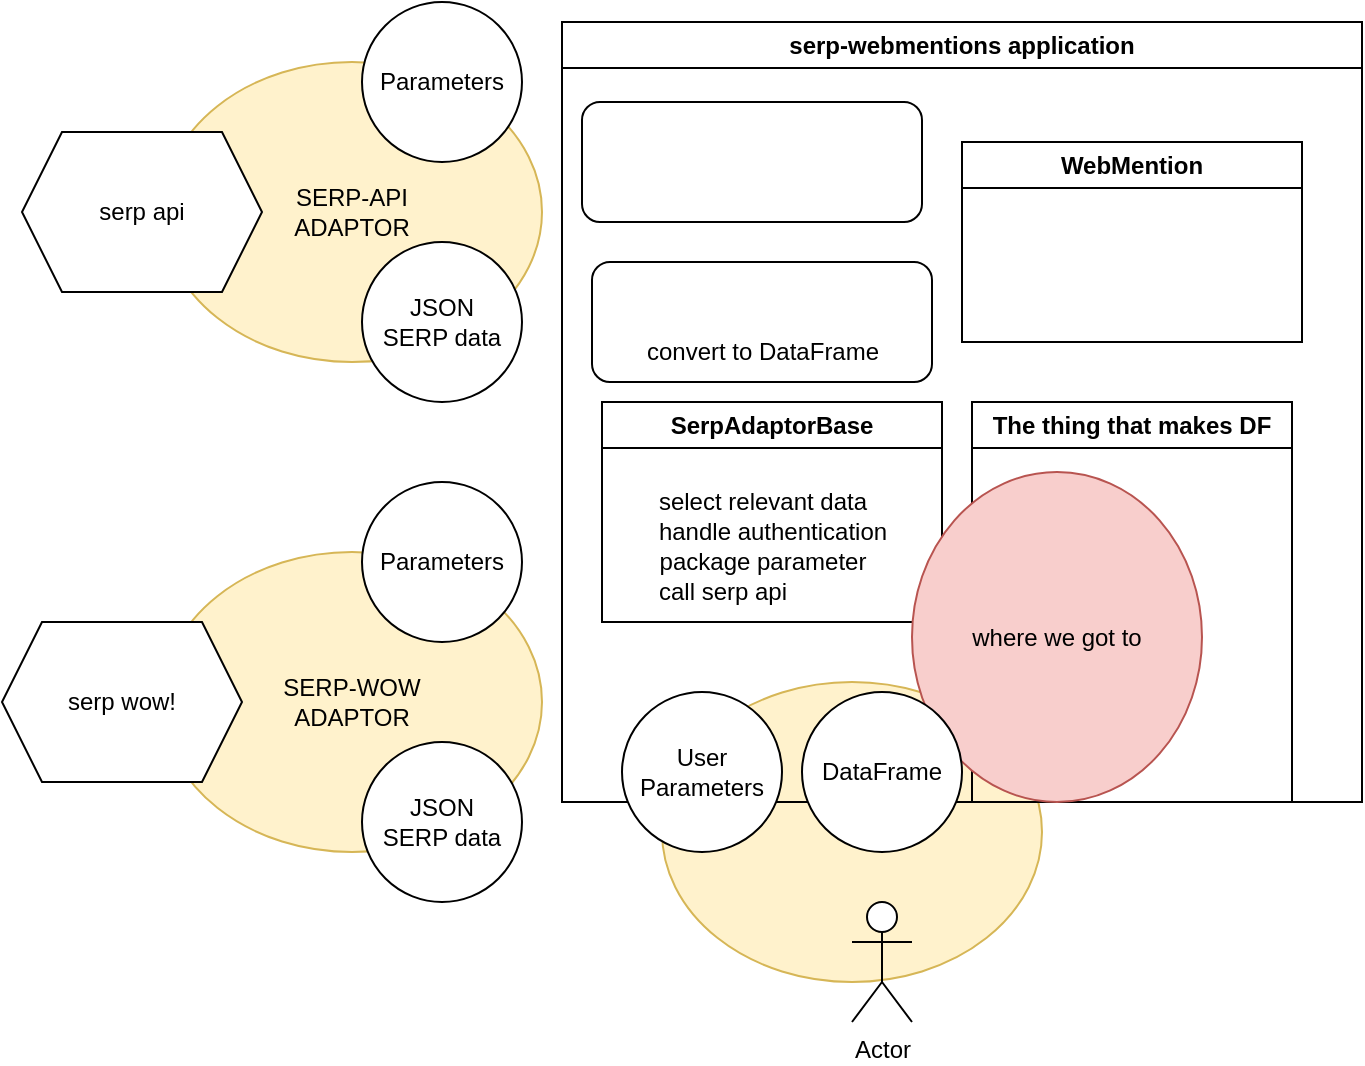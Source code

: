 <mxfile version="20.8.11" type="device"><diagram id="R2lEEEUBdFMjLlhIrx00" name="Page-1"><mxGraphModel dx="1876" dy="827" grid="1" gridSize="10" guides="1" tooltips="1" connect="1" arrows="1" fold="1" page="1" pageScale="1" pageWidth="850" pageHeight="1100" math="0" shadow="0" extFonts="Permanent Marker^https://fonts.googleapis.com/css?family=Permanent+Marker"><root><mxCell id="0"/><mxCell id="1" parent="0"/><mxCell id="wZLKKjoXko-oyoCBjGTD-22" value="" style="ellipse;whiteSpace=wrap;html=1;fillColor=#fff2cc;strokeColor=#d6b656;" vertex="1" parent="1"><mxGeometry x="210" y="440" width="190" height="150" as="geometry"/></mxCell><mxCell id="wZLKKjoXko-oyoCBjGTD-20" value="SERP-WOW&lt;br&gt;ADAPTOR" style="ellipse;whiteSpace=wrap;html=1;fillColor=#fff2cc;strokeColor=#d6b656;" vertex="1" parent="1"><mxGeometry x="-40" y="375" width="190" height="150" as="geometry"/></mxCell><mxCell id="wZLKKjoXko-oyoCBjGTD-19" value="SERP-API&lt;br&gt;ADAPTOR" style="ellipse;whiteSpace=wrap;html=1;fillColor=#fff2cc;strokeColor=#d6b656;" vertex="1" parent="1"><mxGeometry x="-40" y="130" width="190" height="150" as="geometry"/></mxCell><mxCell id="wZLKKjoXko-oyoCBjGTD-1" value="serp api" style="shape=hexagon;perimeter=hexagonPerimeter2;whiteSpace=wrap;html=1;fixedSize=1;" vertex="1" parent="1"><mxGeometry x="-110" y="165" width="120" height="80" as="geometry"/></mxCell><mxCell id="wZLKKjoXko-oyoCBjGTD-2" value="serp-webmentions application" style="swimlane;whiteSpace=wrap;html=1;" vertex="1" parent="1"><mxGeometry x="160" y="110" width="400" height="390" as="geometry"/></mxCell><mxCell id="wZLKKjoXko-oyoCBjGTD-11" value="" style="rounded=1;whiteSpace=wrap;html=1;" vertex="1" parent="wZLKKjoXko-oyoCBjGTD-2"><mxGeometry x="15" y="120" width="170" height="60" as="geometry"/></mxCell><mxCell id="wZLKKjoXko-oyoCBjGTD-10" value="" style="rounded=1;whiteSpace=wrap;html=1;" vertex="1" parent="wZLKKjoXko-oyoCBjGTD-2"><mxGeometry x="10" y="40" width="170" height="60" as="geometry"/></mxCell><mxCell id="wZLKKjoXko-oyoCBjGTD-9" value="convert to DataFrame" style="text;html=1;align=center;verticalAlign=middle;resizable=0;points=[];autosize=1;strokeColor=none;fillColor=none;" vertex="1" parent="wZLKKjoXko-oyoCBjGTD-2"><mxGeometry x="30" y="150" width="140" height="30" as="geometry"/></mxCell><mxCell id="wZLKKjoXko-oyoCBjGTD-26" value="SerpAdaptorBase" style="swimlane;whiteSpace=wrap;html=1;" vertex="1" parent="wZLKKjoXko-oyoCBjGTD-2"><mxGeometry x="20" y="190" width="170" height="110" as="geometry"/></mxCell><mxCell id="wZLKKjoXko-oyoCBjGTD-6" value="select relevant data" style="text;html=1;align=center;verticalAlign=middle;resizable=0;points=[];autosize=1;strokeColor=none;fillColor=none;" vertex="1" parent="wZLKKjoXko-oyoCBjGTD-26"><mxGeometry x="15" y="35" width="130" height="30" as="geometry"/></mxCell><mxCell id="wZLKKjoXko-oyoCBjGTD-7" value="handle authentication" style="text;html=1;align=center;verticalAlign=middle;resizable=0;points=[];autosize=1;strokeColor=none;fillColor=none;" vertex="1" parent="wZLKKjoXko-oyoCBjGTD-26"><mxGeometry x="15" y="50" width="140" height="30" as="geometry"/></mxCell><mxCell id="wZLKKjoXko-oyoCBjGTD-8" value="package parameter" style="text;html=1;align=center;verticalAlign=middle;resizable=0;points=[];autosize=1;strokeColor=none;fillColor=none;" vertex="1" parent="wZLKKjoXko-oyoCBjGTD-26"><mxGeometry x="15" y="65" width="130" height="30" as="geometry"/></mxCell><mxCell id="wZLKKjoXko-oyoCBjGTD-31" value="call serp api" style="text;html=1;align=center;verticalAlign=middle;resizable=0;points=[];autosize=1;strokeColor=none;fillColor=none;" vertex="1" parent="wZLKKjoXko-oyoCBjGTD-26"><mxGeometry x="15" y="80" width="90" height="30" as="geometry"/></mxCell><mxCell id="wZLKKjoXko-oyoCBjGTD-28" value="WebMention" style="swimlane;whiteSpace=wrap;html=1;" vertex="1" parent="wZLKKjoXko-oyoCBjGTD-2"><mxGeometry x="200" y="60" width="170" height="100" as="geometry"/></mxCell><mxCell id="wZLKKjoXko-oyoCBjGTD-32" value="The thing that makes DF" style="swimlane;whiteSpace=wrap;html=1;" vertex="1" parent="wZLKKjoXko-oyoCBjGTD-2"><mxGeometry x="205" y="190" width="160" height="200" as="geometry"/></mxCell><mxCell id="wZLKKjoXko-oyoCBjGTD-33" value="where we got to" style="ellipse;whiteSpace=wrap;html=1;fillColor=#f8cecc;strokeColor=#b85450;" vertex="1" parent="wZLKKjoXko-oyoCBjGTD-32"><mxGeometry x="-30" y="35" width="145" height="165" as="geometry"/></mxCell><mxCell id="wZLKKjoXko-oyoCBjGTD-3" value="Actor" style="shape=umlActor;verticalLabelPosition=bottom;verticalAlign=top;html=1;outlineConnect=0;" vertex="1" parent="1"><mxGeometry x="305" y="550" width="30" height="60" as="geometry"/></mxCell><mxCell id="wZLKKjoXko-oyoCBjGTD-13" value="Parameters" style="ellipse;whiteSpace=wrap;html=1;aspect=fixed;" vertex="1" parent="1"><mxGeometry x="60" y="100" width="80" height="80" as="geometry"/></mxCell><mxCell id="wZLKKjoXko-oyoCBjGTD-14" value="JSON&lt;br&gt;SERP data" style="ellipse;whiteSpace=wrap;html=1;aspect=fixed;" vertex="1" parent="1"><mxGeometry x="60" y="220" width="80" height="80" as="geometry"/></mxCell><mxCell id="wZLKKjoXko-oyoCBjGTD-15" value="User Parameters" style="ellipse;whiteSpace=wrap;html=1;aspect=fixed;" vertex="1" parent="1"><mxGeometry x="190" y="445" width="80" height="80" as="geometry"/></mxCell><mxCell id="wZLKKjoXko-oyoCBjGTD-16" value="serp wow!" style="shape=hexagon;perimeter=hexagonPerimeter2;whiteSpace=wrap;html=1;fixedSize=1;" vertex="1" parent="1"><mxGeometry x="-120" y="410" width="120" height="80" as="geometry"/></mxCell><mxCell id="wZLKKjoXko-oyoCBjGTD-17" value="Parameters" style="ellipse;whiteSpace=wrap;html=1;aspect=fixed;" vertex="1" parent="1"><mxGeometry x="60" y="340" width="80" height="80" as="geometry"/></mxCell><mxCell id="wZLKKjoXko-oyoCBjGTD-18" value="JSON&lt;br&gt;SERP data" style="ellipse;whiteSpace=wrap;html=1;aspect=fixed;" vertex="1" parent="1"><mxGeometry x="60" y="470" width="80" height="80" as="geometry"/></mxCell><mxCell id="wZLKKjoXko-oyoCBjGTD-21" value="DataFrame" style="ellipse;whiteSpace=wrap;html=1;aspect=fixed;" vertex="1" parent="1"><mxGeometry x="280" y="445" width="80" height="80" as="geometry"/></mxCell></root></mxGraphModel></diagram></mxfile>